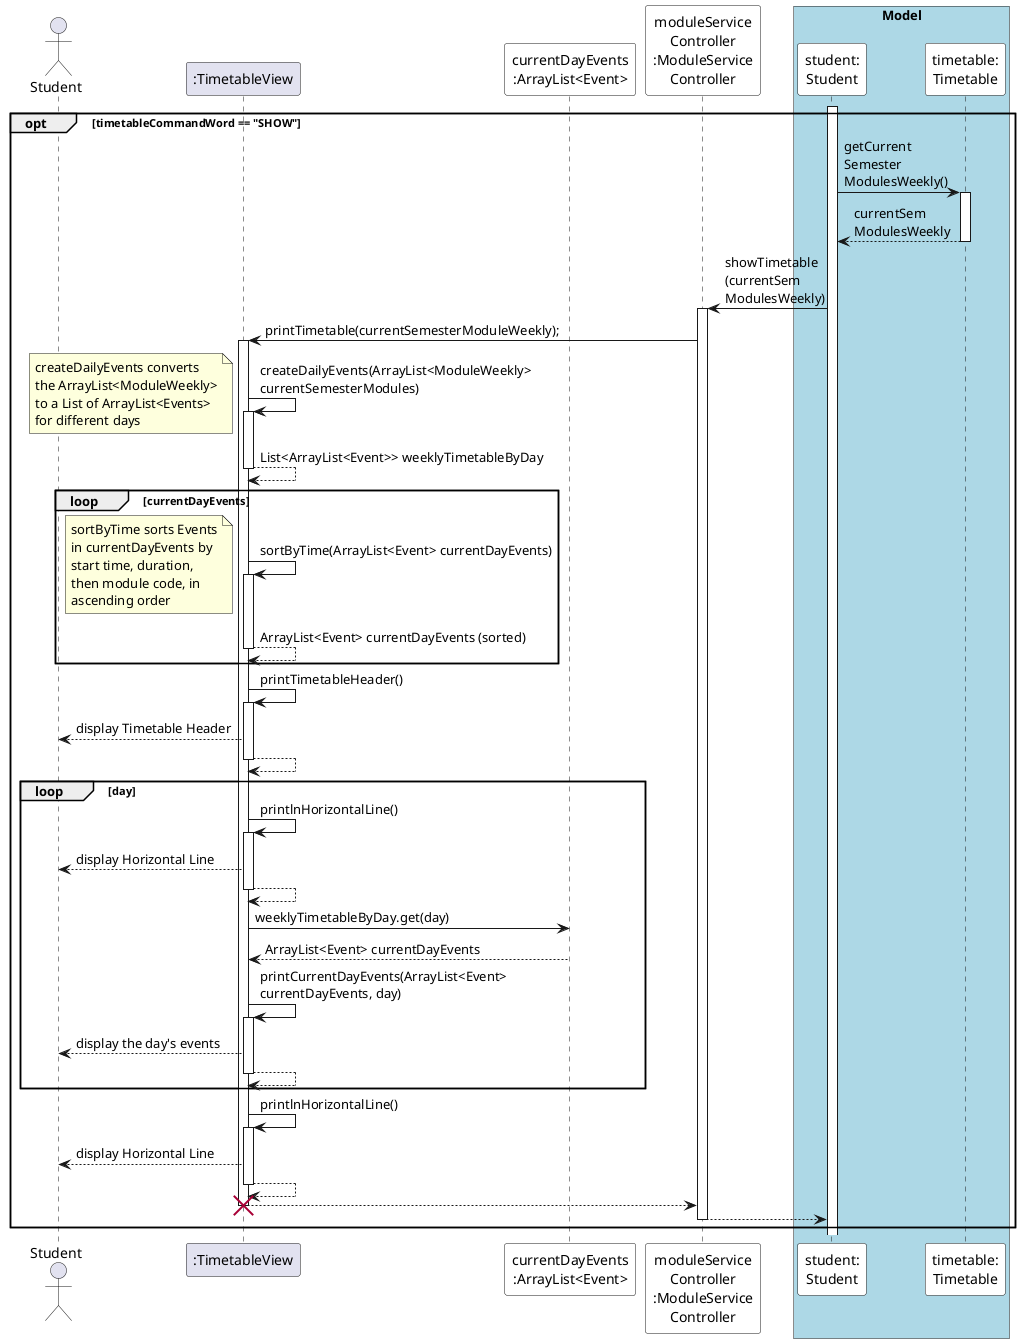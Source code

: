 @startuml
'https://plantuml.com/sequence-diagram

'autonumber
'autoactivate on


actor Student

participant ":TimetableView" as TV

participant "currentDayEvents\n:ArrayList<Event>" as CDE #white

participant "moduleService\nController\n:ModuleService\nController" as MSC #white

box "Model" #LightBlue
participant "student:\nStudent" as S #white
participant "timetable:\nTimetable" as T #white
end box

activate S

opt timetableCommandWord == "SHOW"
    'timetable.getCurrentSemesterModulesWeekly()
    S -> T: getCurrent\nSemester\nModulesWeekly()
    activate T
    T --> S: currentSem\nModulesWeekly
    deactivate T

    S -> MSC: showTimetable\n(currentSem\nModulesWeekly)
    activate MSC


    MSC -> TV: printTimetable(currentSemesterModuleWeekly);
    activate TV

    'createDailyEvents(currentSemesterModules)
    TV -> TV: createDailyEvents(ArrayList<ModuleWeekly> \ncurrentSemesterModules)
    activate TV
    note left
    createDailyEvents converts
    the ArrayList<ModuleWeekly>
    to a List of ArrayList<Events>
    for different days
    end note
    TV --> TV: List<ArrayList<Event>> weeklyTimetableByDay
    deactivate TV


    loop currentDayEvents
        TV -> TV: sortByTime(ArrayList<Event> currentDayEvents)
        activate TV
        note left
        sortByTime sorts Events
        in currentDayEvents by
        start time, duration,
        then module code, in
        ascending order
        end note
        TV --> TV: ArrayList<Event> currentDayEvents (sorted)
        deactivate TV
    end

    TV -> TV: printTimetableHeader()
    activate TV
    TV --> Student: display Timetable Header
    TV --> TV
    deactivate TV

    loop day
    TV -> TV: printlnHorizontalLine()
    activate TV
    TV --> Student: display Horizontal Line
    TV --> TV
    deactivate TV

    TV -> CDE: weeklyTimetableByDay.get(day)
    CDE --> TV: ArrayList<Event> currentDayEvents

    TV -> TV: printCurrentDayEvents(ArrayList<Event> \ncurrentDayEvents, day)
    activate TV
    TV --> Student: display the day's events
    TV --> TV:
    deactivate TV
    end

    TV -> TV: printlnHorizontalLine()
    activate TV
    TV --> Student: display Horizontal Line
    TV --> TV
    deactivate TV


    TV --> MSC
    destroy TV
    MSC --> S
    deactivate MSC
end



@enduml